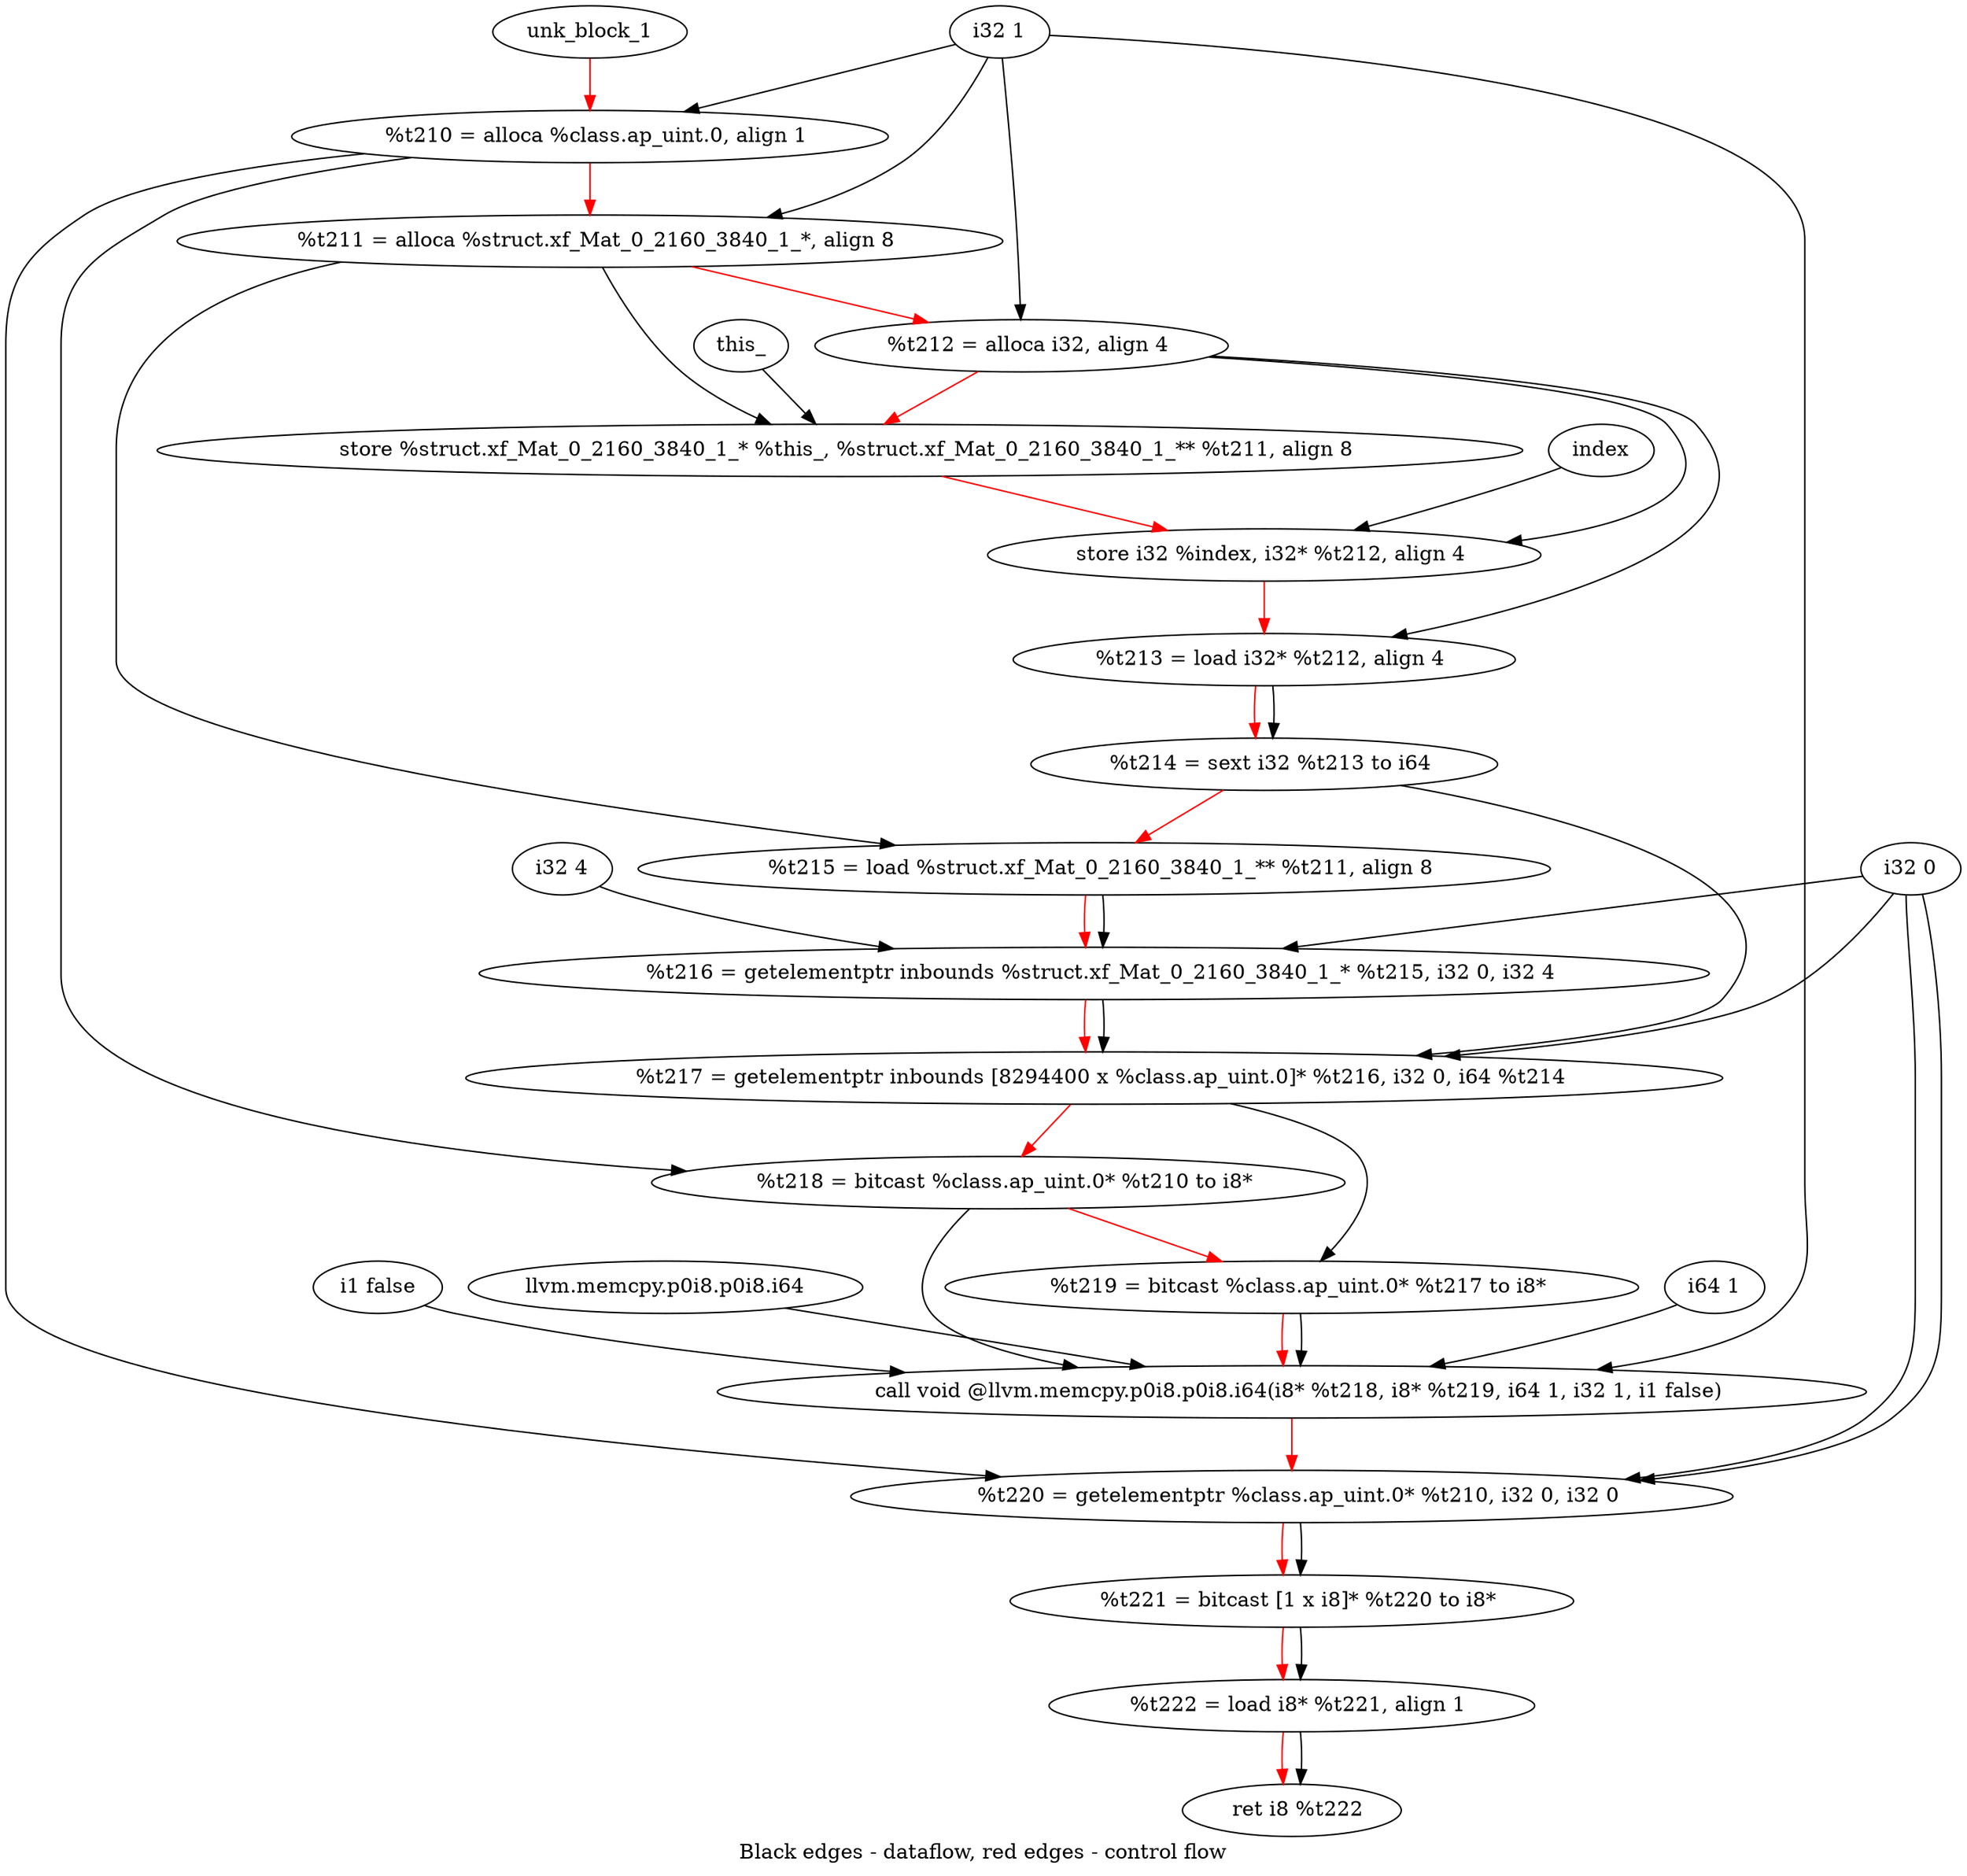 digraph G {
compound=true
label="Black edges - dataflow, red edges - control flow"
"t210" [label="  %t210 = alloca %class.ap_uint.0, align 1"]
"t211" [label="  %t211 = alloca %struct.xf_Mat_0_2160_3840_1_*, align 8"]
"t212" [label="  %t212 = alloca i32, align 4"]
"_1" [label="  store %struct.xf_Mat_0_2160_3840_1_* %this_, %struct.xf_Mat_0_2160_3840_1_** %t211, align 8"]
"_2" [label="  store i32 %index, i32* %t212, align 4"]
"t213" [label="  %t213 = load i32* %t212, align 4"]
"t214" [label="  %t214 = sext i32 %t213 to i64"]
"t215" [label="  %t215 = load %struct.xf_Mat_0_2160_3840_1_** %t211, align 8"]
"t216" [label="  %t216 = getelementptr inbounds %struct.xf_Mat_0_2160_3840_1_* %t215, i32 0, i32 4"]
"t217" [label="  %t217 = getelementptr inbounds [8294400 x %class.ap_uint.0]* %t216, i32 0, i64 %t214"]
"t218" [label="  %t218 = bitcast %class.ap_uint.0* %t210 to i8*"]
"t219" [label="  %t219 = bitcast %class.ap_uint.0* %t217 to i8*"]
"_3" [label="  call void @llvm.memcpy.p0i8.p0i8.i64(i8* %t218, i8* %t219, i64 1, i32 1, i1 false)"]
"t220" [label="  %t220 = getelementptr %class.ap_uint.0* %t210, i32 0, i32 0"]
"t221" [label="  %t221 = bitcast [1 x i8]* %t220 to i8*"]
"t222" [label="  %t222 = load i8* %t221, align 1"]
"_4" [label="  ret i8 %t222"]
"unk_block_1" -> "t210"[color=red]
"i32 1" -> "t210"
"t210" -> "t211"[color=red weight=2]
"i32 1" -> "t211"
"t211" -> "t212"[color=red weight=2]
"i32 1" -> "t212"
"t212" -> "_1"[color=red weight=2]
"this_" -> "_1"
"t211" -> "_1"
"_1" -> "_2"[color=red weight=2]
"index" -> "_2"
"t212" -> "_2"
"_2" -> "t213"[color=red weight=2]
"t212" -> "t213"
"t213" -> "t214"[color=red weight=2]
"t213" -> "t214"
"t214" -> "t215"[color=red weight=2]
"t211" -> "t215"
"t215" -> "t216"[color=red weight=2]
"t215" -> "t216"
"i32 0" -> "t216"
"i32 4" -> "t216"
"t216" -> "t217"[color=red weight=2]
"t216" -> "t217"
"i32 0" -> "t217"
"t214" -> "t217"
"t217" -> "t218"[color=red weight=2]
"t210" -> "t218"
"t218" -> "t219"[color=red weight=2]
"t217" -> "t219"
"t219" -> "_3"[color=red weight=2]
"t218" -> "_3"
"t219" -> "_3"
"i64 1" -> "_3"
"i32 1" -> "_3"
"i1 false" -> "_3"
"llvm.memcpy.p0i8.p0i8.i64" -> "_3"
"_3" -> "t220"[color=red weight=2]
"t210" -> "t220"
"i32 0" -> "t220"
"i32 0" -> "t220"
"t220" -> "t221"[color=red weight=2]
"t220" -> "t221"
"t221" -> "t222"[color=red weight=2]
"t221" -> "t222"
"t222" -> "_4"[color=red weight=2]
"t222" -> "_4"

}
